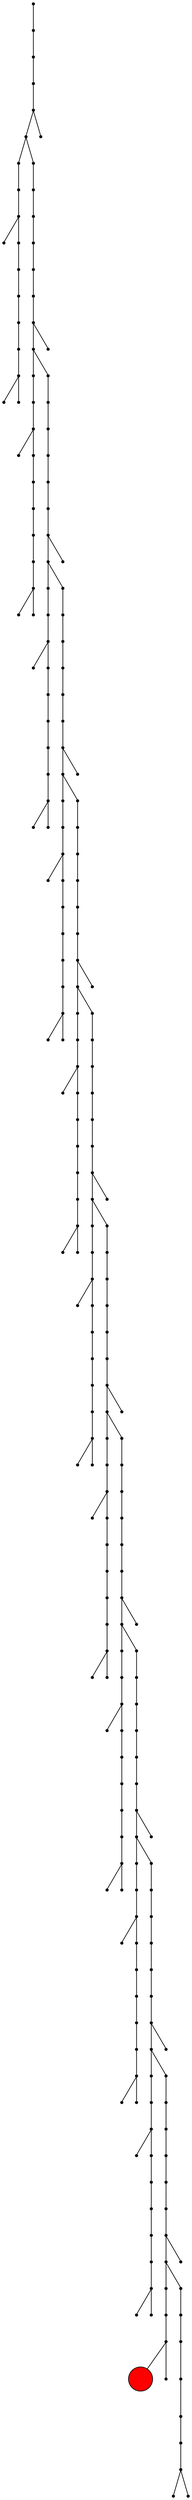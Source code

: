 graph{
node[shape=point]
0 -- 1
1 -- 2
2 -- 3
3 -- 4
4 -- 5
4 -- 6
5 -- 7
5 -- 8
8 -- 9
9 -- 10
10 -- 11
11 -- 12
12 -- 13
13 -- 14
14 -- 15
14 -- 16
7 -- 17
17 -- 18
18 -- 19
18 -- 20
15 -- 21
15 -- 22
22 -- 23
23 -- 24
24 -- 25
25 -- 26
26 -- 27
27 -- 28
28 -- 29
28 -- 30
29 -- 31
29 -- 32
32 -- 33
33 -- 34
34 -- 35
35 -- 36
36 -- 37
37 -- 38
38 -- 39
38 -- 40
39 -- 41
39 -- 42
42 -- 43
43 -- 44
44 -- 45
45 -- 46
46 -- 47
47 -- 48
48 -- 49
48 -- 50
49 -- 51
49 -- 52
52 -- 53
53 -- 54
54 -- 55
55 -- 56
56 -- 57
57 -- 58
58 -- 59
58 -- 60
59 -- 61
59 -- 62
62 -- 63
63 -- 64
64 -- 65
65 -- 66
66 -- 67
67 -- 68
68 -- 69
68 -- 70
69 -- 71
69 -- 72
72 -- 73
73 -- 74
74 -- 75
75 -- 76
76 -- 77
77 -- 78
78 -- 79
78 -- 80
79 -- 81
79 -- 82
82 -- 83
83 -- 84
84 -- 85
85 -- 86
86 -- 87
87 -- 88
88 -- 89
88 -- 90
89 -- 91
89 -- 92
92 -- 93
93 -- 94
94 -- 95
95 -- 96
96 -- 97
97 -- 98
98 -- 99
98 -- 100
99 -- 101
99 -- 102
102 -- 103
103 -- 104
104 -- 105
105 -- 106
106 -- 107
107 -- 108
108 -- 109
108 -- 110
101 -- 111
111 -- 112
112 -- 113
112 -- 114
91 -- 115
115 -- 116
116 -- 117
116 -- 118
71 -- 119
119 -- 120
120 -- 121
120 -- 122
61 -- 123
123 -- 124
124 -- 125
124 -- 126
21 -- 127
127 -- 128
128 -- 129
128 -- 130
81 -- 131
131 -- 132
132 -- 133
132 -- 134
41 -- 135
135 -- 136
136 -- 137
136 -- 138
51 -- 139
139 -- 140
140 -- 141
140 -- 142
109 -- 143
109 -- 144
31 -- 145
145 -- 146
146 -- 147
146 -- 148
144 -- 149
149 -- 150
150 -- 151
151 -- 152
152 -- 153
153 -- 154
154 -- 155
154 -- 156
148 -- 157
157 -- 158
158 -- 159
159 -- 160
160 -- 161
161 -- 162
161 -- 163
142 -- 164
164 -- 165
165 -- 166
166 -- 167
167 -- 168
168 -- 169
168 -- 170
126 -- 171
171 -- 172
172 -- 173
173 -- 174
174 -- 175
175 -- 176
175 -- 177
130 -- 178
178 -- 179
179 -- 180
180 -- 181
181 -- 182
182 -- 183
182 -- 184
20 -- 185
185 -- 186
186 -- 187
187 -- 188
188 -- 189
189 -- 190
189 -- 191
114 -- 192
192 -- 193
193 -- 194
194 -- 195
195 -- 196
196 -- 197
196 -- 198
122 -- 199
199 -- 200
200 -- 201
201 -- 202
202 -- 203
203 -- 204
203 -- 205
143 -- 206
206 -- 207
207 -- 208
207 -- 209
118 -- 210
210 -- 211
211 -- 212
212 -- 213
213 -- 214
214 -- 215
214 -- 216
134 -- 217
217 -- 218
218 -- 219
219 -- 220
220 -- 221
221 -- 222
221 -- 223
138 -- 224
224 -- 225
225 -- 226
226 -- 227
227 -- 228
228 -- 229
228 -- 230
208[fillcolor=red; width=0.5]
}

